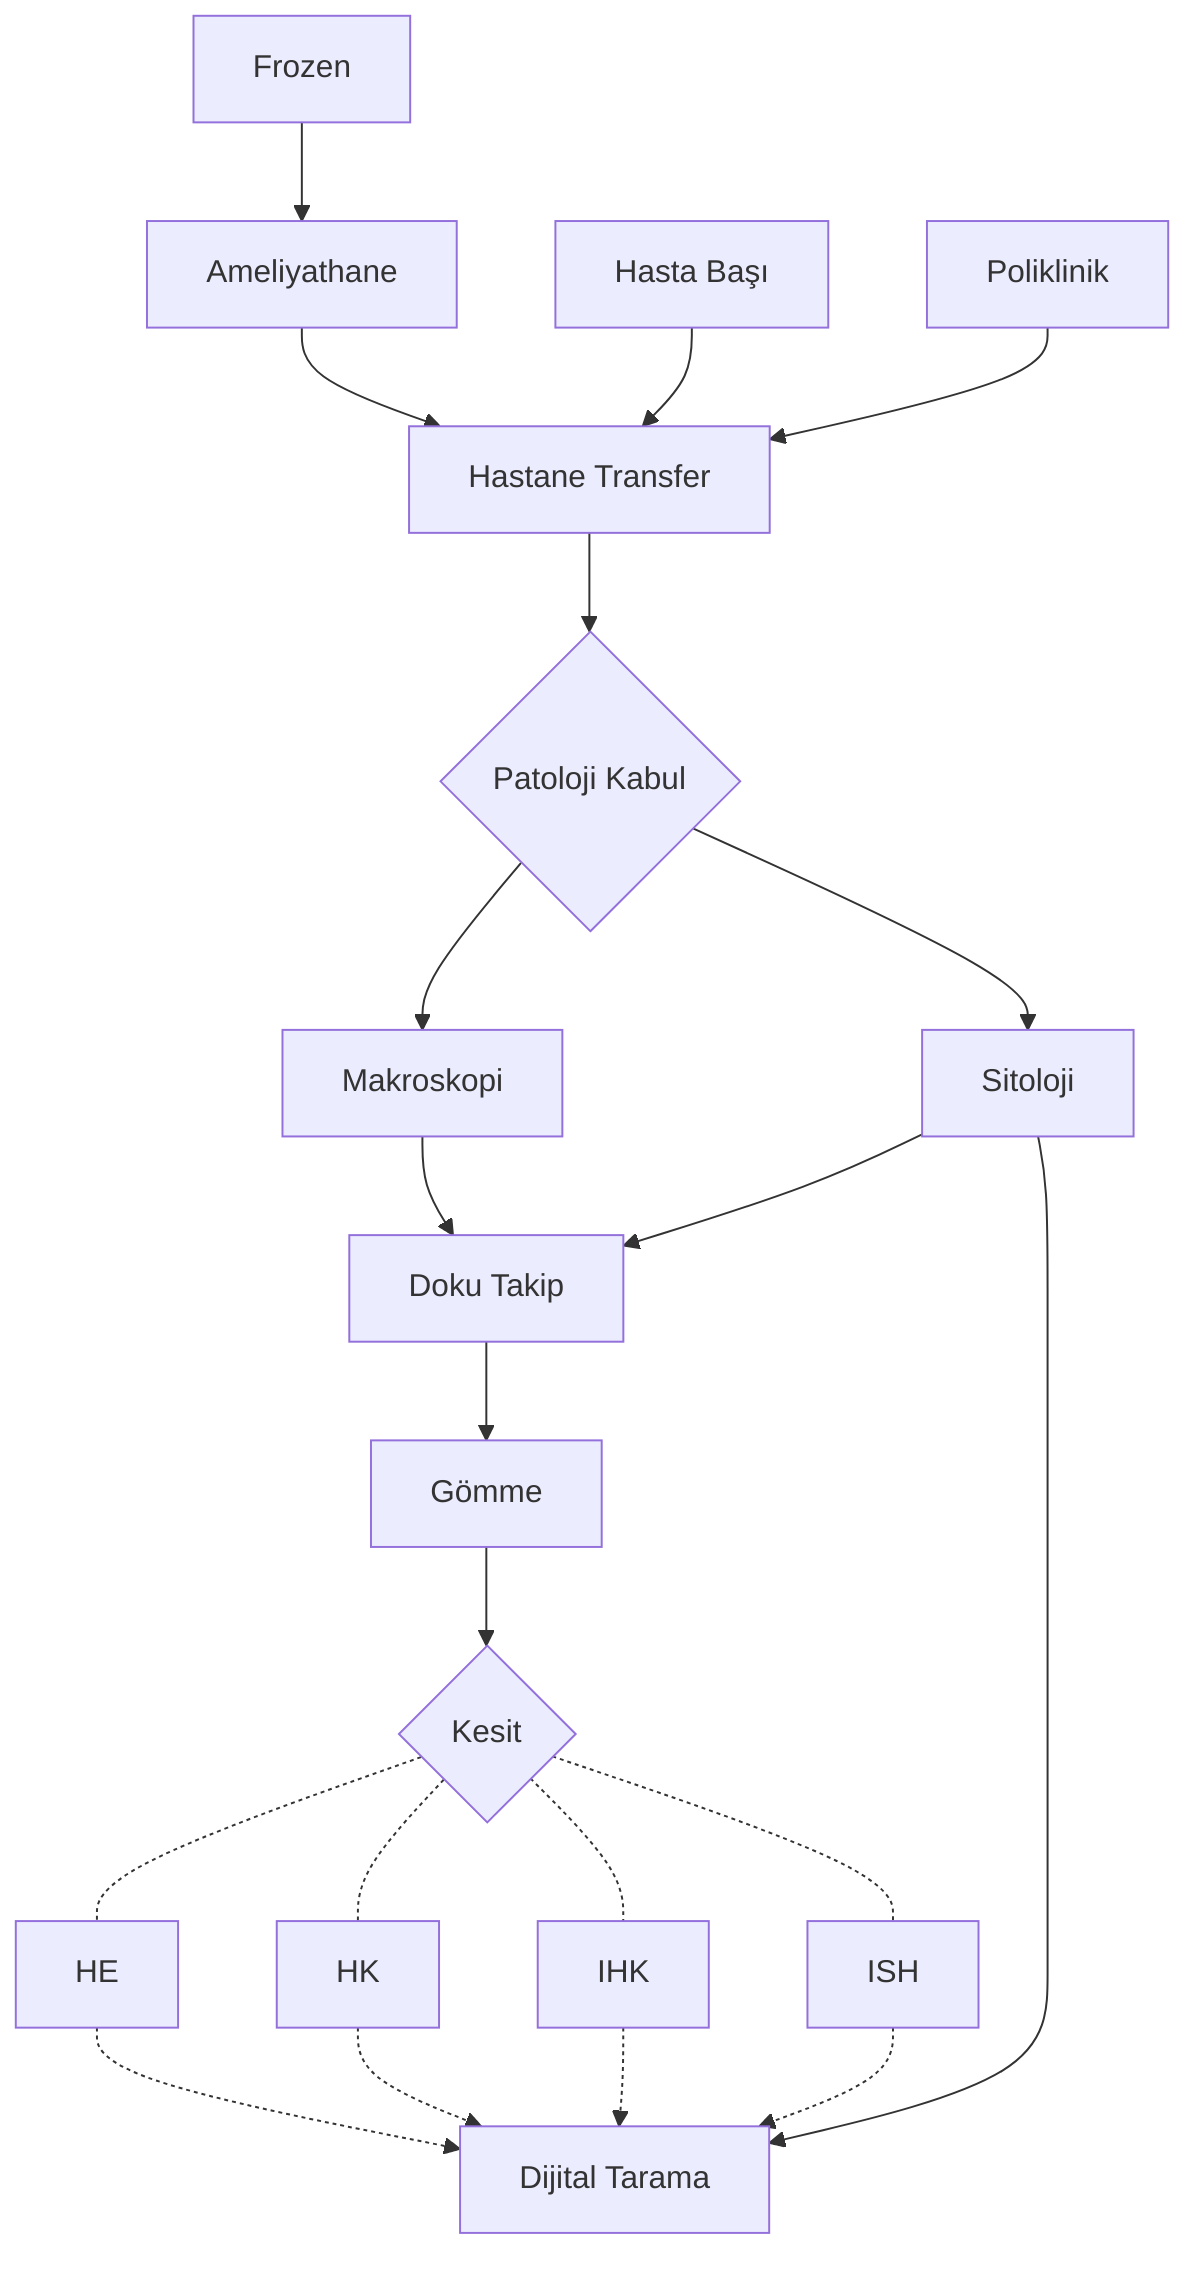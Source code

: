 flowchart TB
Frozen[Frozen] --> Ameliyathane[Ameliyathane]
Ameliyathane[Ameliyathane] --> Transfer[Hastane Transfer]
HastaBasi[Hasta Başı] --> Transfer[Hastane Transfer]
Poliklinik[Poliklinik] --> Transfer[Hastane Transfer]
Transfer[Hastane Transfer] --> PatolojiKabul{Patoloji Kabul}
PatolojiKabul{Patoloji Kabul} --> Makroskopi[Makroskopi]
PatolojiKabul{Patoloji Kabul} --> Sitoloji[Sitoloji]
Makroskopi[Makroskopi] --> DokuTakip[Doku Takip]
Sitoloji[Sitoloji] --> DokuTakip[Doku Takip]
DokuTakip[Doku Takip] --> Gomme[Gömme]
Gomme[Gömme] --> Kesit{Kesit}
Kesit{Kesit} -.-HE-.-> Tarama[Dijital Tarama]
Kesit{Kesit} -.- HK-.-> Tarama[Dijital Tarama]
Kesit{Kesit} -.- IHK-.-> Tarama[Dijital Tarama]
Kesit{Kesit} -.- ISH-.-> Tarama[Dijital Tarama]
Sitoloji[Sitoloji] --> Tarama[Dijital Tarama]